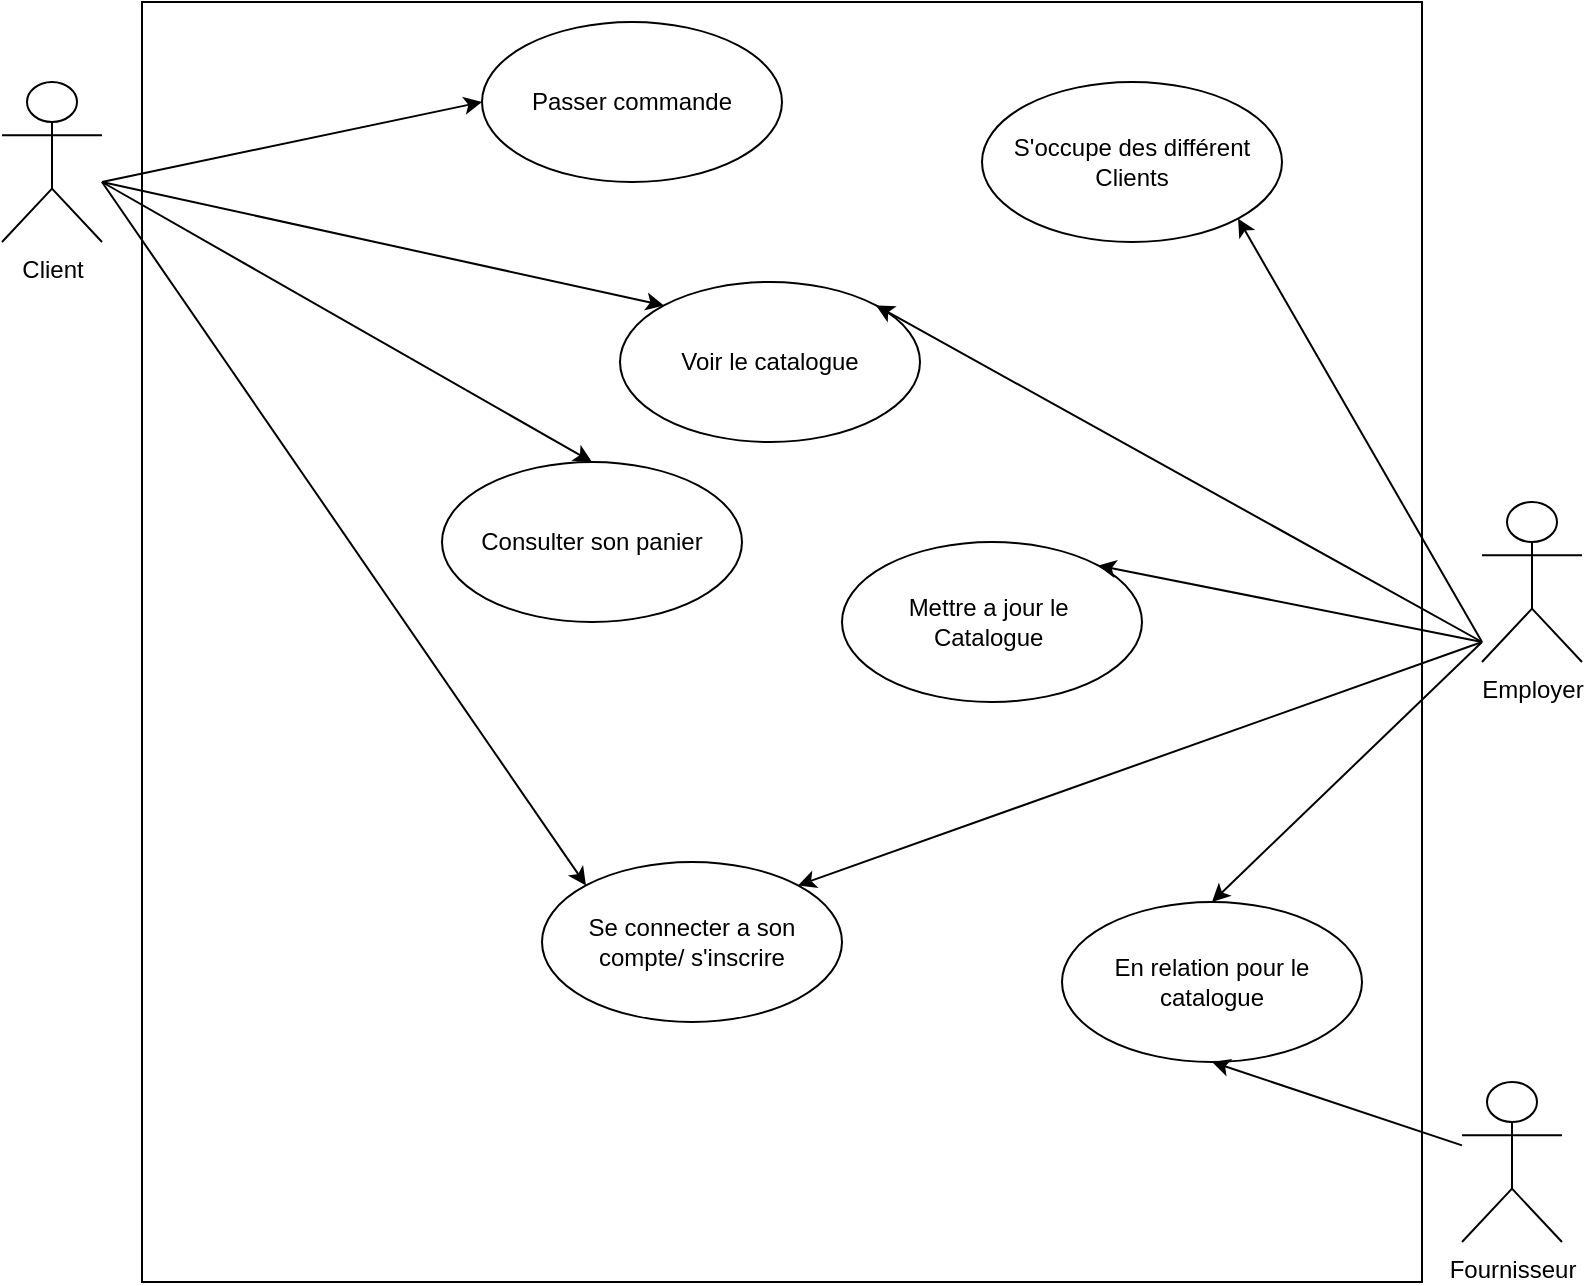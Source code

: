 <mxfile version="21.0.8" type="device"><diagram name="DiagrammeCasUtilisation" id="7YL-2INxRYrqN-UzRQrR"><mxGraphModel dx="1364" dy="807" grid="1" gridSize="10" guides="1" tooltips="1" connect="1" arrows="1" fold="1" page="1" pageScale="1" pageWidth="827" pageHeight="1169" math="0" shadow="0"><root><mxCell id="0"/><mxCell id="1" parent="0"/><mxCell id="HLQZG6jeQHOVHEbx75u4-1" value="Client&lt;br&gt;" style="shape=umlActor;verticalLabelPosition=bottom;verticalAlign=top;html=1;outlineConnect=0;" vertex="1" parent="1"><mxGeometry x="30" y="70" width="50" height="80" as="geometry"/></mxCell><mxCell id="HLQZG6jeQHOVHEbx75u4-2" value="Employer&lt;br&gt;" style="shape=umlActor;verticalLabelPosition=bottom;verticalAlign=top;html=1;outlineConnect=0;" vertex="1" parent="1"><mxGeometry x="770" y="280" width="50" height="80" as="geometry"/></mxCell><mxCell id="HLQZG6jeQHOVHEbx75u4-3" value="" style="whiteSpace=wrap;html=1;aspect=fixed;" vertex="1" parent="1"><mxGeometry x="100" y="30" width="640" height="640" as="geometry"/></mxCell><mxCell id="HLQZG6jeQHOVHEbx75u4-4" value="Mettre a jour le&amp;nbsp;&lt;br&gt;Catalogue&amp;nbsp;" style="ellipse;whiteSpace=wrap;html=1;" vertex="1" parent="1"><mxGeometry x="450" y="300" width="150" height="80" as="geometry"/></mxCell><mxCell id="HLQZG6jeQHOVHEbx75u4-5" value="" style="endArrow=classic;html=1;rounded=0;entryX=1;entryY=0;entryDx=0;entryDy=0;" edge="1" parent="1" target="HLQZG6jeQHOVHEbx75u4-4"><mxGeometry width="50" height="50" relative="1" as="geometry"><mxPoint x="770" y="350" as="sourcePoint"/><mxPoint x="440" y="380" as="targetPoint"/></mxGeometry></mxCell><mxCell id="HLQZG6jeQHOVHEbx75u4-7" value="S'occupe des différent Clients" style="ellipse;whiteSpace=wrap;html=1;" vertex="1" parent="1"><mxGeometry x="520" y="70" width="150" height="80" as="geometry"/></mxCell><mxCell id="HLQZG6jeQHOVHEbx75u4-8" value="" style="endArrow=classic;html=1;rounded=0;entryX=1;entryY=1;entryDx=0;entryDy=0;" edge="1" parent="1" target="HLQZG6jeQHOVHEbx75u4-7"><mxGeometry width="50" height="50" relative="1" as="geometry"><mxPoint x="770" y="350" as="sourcePoint"/><mxPoint x="440" y="380" as="targetPoint"/></mxGeometry></mxCell><mxCell id="HLQZG6jeQHOVHEbx75u4-10" value="Voir le catalogue" style="ellipse;whiteSpace=wrap;html=1;" vertex="1" parent="1"><mxGeometry x="339" y="170" width="150" height="80" as="geometry"/></mxCell><mxCell id="HLQZG6jeQHOVHEbx75u4-11" value="" style="endArrow=classic;html=1;rounded=0;entryX=0;entryY=0;entryDx=0;entryDy=0;" edge="1" parent="1" target="HLQZG6jeQHOVHEbx75u4-10"><mxGeometry width="50" height="50" relative="1" as="geometry"><mxPoint x="80" y="120" as="sourcePoint"/><mxPoint x="440" y="390" as="targetPoint"/></mxGeometry></mxCell><mxCell id="HLQZG6jeQHOVHEbx75u4-12" value="" style="endArrow=classic;html=1;rounded=0;entryX=1;entryY=0;entryDx=0;entryDy=0;" edge="1" parent="1" target="HLQZG6jeQHOVHEbx75u4-10"><mxGeometry width="50" height="50" relative="1" as="geometry"><mxPoint x="770" y="350" as="sourcePoint"/><mxPoint x="440" y="390" as="targetPoint"/></mxGeometry></mxCell><mxCell id="HLQZG6jeQHOVHEbx75u4-13" value="Consulter son panier" style="ellipse;whiteSpace=wrap;html=1;" vertex="1" parent="1"><mxGeometry x="250" y="260" width="150" height="80" as="geometry"/></mxCell><mxCell id="HLQZG6jeQHOVHEbx75u4-14" value="" style="endArrow=classic;html=1;rounded=0;entryX=0.5;entryY=0;entryDx=0;entryDy=0;" edge="1" parent="1" target="HLQZG6jeQHOVHEbx75u4-13"><mxGeometry width="50" height="50" relative="1" as="geometry"><mxPoint x="80" y="120" as="sourcePoint"/><mxPoint x="440" y="270" as="targetPoint"/></mxGeometry></mxCell><mxCell id="HLQZG6jeQHOVHEbx75u4-15" value="Passer commande" style="ellipse;whiteSpace=wrap;html=1;" vertex="1" parent="1"><mxGeometry x="270" y="40" width="150" height="80" as="geometry"/></mxCell><mxCell id="HLQZG6jeQHOVHEbx75u4-16" value="" style="endArrow=classic;html=1;rounded=0;entryX=0;entryY=0.5;entryDx=0;entryDy=0;" edge="1" parent="1" target="HLQZG6jeQHOVHEbx75u4-15"><mxGeometry width="50" height="50" relative="1" as="geometry"><mxPoint x="80" y="120" as="sourcePoint"/><mxPoint x="440" y="270" as="targetPoint"/></mxGeometry></mxCell><mxCell id="HLQZG6jeQHOVHEbx75u4-17" value="Se connecter a son compte/ s'inscrire" style="ellipse;whiteSpace=wrap;html=1;" vertex="1" parent="1"><mxGeometry x="300" y="460" width="150" height="80" as="geometry"/></mxCell><mxCell id="HLQZG6jeQHOVHEbx75u4-18" value="" style="endArrow=classic;html=1;rounded=0;entryX=0;entryY=0;entryDx=0;entryDy=0;" edge="1" parent="1" target="HLQZG6jeQHOVHEbx75u4-17"><mxGeometry width="50" height="50" relative="1" as="geometry"><mxPoint x="80" y="120" as="sourcePoint"/><mxPoint x="440" y="260" as="targetPoint"/></mxGeometry></mxCell><mxCell id="HLQZG6jeQHOVHEbx75u4-19" value="" style="endArrow=classic;html=1;rounded=0;entryX=1;entryY=0;entryDx=0;entryDy=0;" edge="1" parent="1" target="HLQZG6jeQHOVHEbx75u4-17"><mxGeometry width="50" height="50" relative="1" as="geometry"><mxPoint x="770" y="350" as="sourcePoint"/><mxPoint x="440" y="260" as="targetPoint"/></mxGeometry></mxCell><mxCell id="HLQZG6jeQHOVHEbx75u4-21" value="Fournisseur" style="shape=umlActor;verticalLabelPosition=bottom;verticalAlign=top;html=1;outlineConnect=0;" vertex="1" parent="1"><mxGeometry x="760" y="570" width="50" height="80" as="geometry"/></mxCell><mxCell id="HLQZG6jeQHOVHEbx75u4-22" value="En relation pour le catalogue" style="ellipse;whiteSpace=wrap;html=1;" vertex="1" parent="1"><mxGeometry x="560" y="480" width="150" height="80" as="geometry"/></mxCell><mxCell id="HLQZG6jeQHOVHEbx75u4-23" value="" style="endArrow=classic;html=1;rounded=0;entryX=0.5;entryY=1;entryDx=0;entryDy=0;" edge="1" parent="1" source="HLQZG6jeQHOVHEbx75u4-21" target="HLQZG6jeQHOVHEbx75u4-22"><mxGeometry width="50" height="50" relative="1" as="geometry"><mxPoint x="390" y="560" as="sourcePoint"/><mxPoint x="440" y="510" as="targetPoint"/></mxGeometry></mxCell><mxCell id="HLQZG6jeQHOVHEbx75u4-24" value="" style="endArrow=classic;html=1;rounded=0;entryX=0.5;entryY=0;entryDx=0;entryDy=0;" edge="1" parent="1" target="HLQZG6jeQHOVHEbx75u4-22"><mxGeometry width="50" height="50" relative="1" as="geometry"><mxPoint x="770" y="350" as="sourcePoint"/><mxPoint x="440" y="510" as="targetPoint"/></mxGeometry></mxCell></root></mxGraphModel></diagram></mxfile>